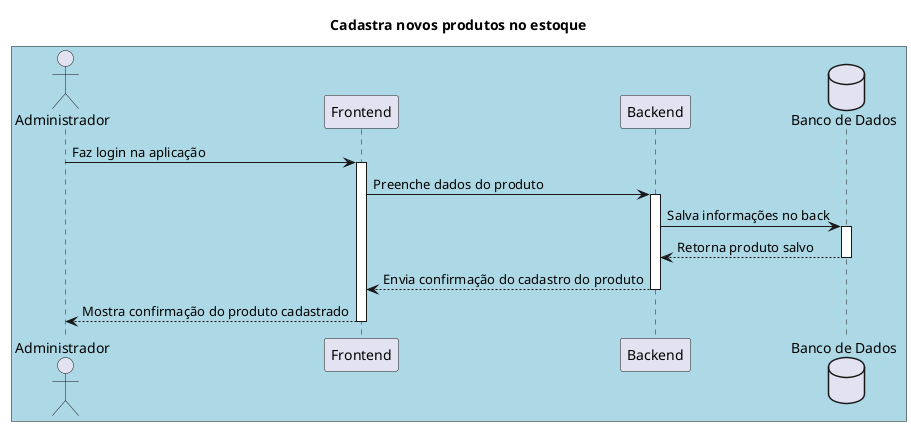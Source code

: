 @startuml
skinparam participantPadding 20
skinparam boxPadding 10

title "Cadastra novos produtos no estoque" 

box #LightBlue

actor "Administrador" as admin
participant "Frontend" as front
participant "Backend" as back
database "Banco de Dados" as DB

admin-> front: Faz login na aplicação
activate front
front->back: Preenche dados do produto
activate back
back->DB: Salva informações no back
activate DB
DB-->back: Retorna produto salvo
deactivate DB
back-->front: Envia confirmação do cadastro do produto
deactivate back
front-->admin: Mostra confirmação do produto cadastrado
deactivate front
@enduml